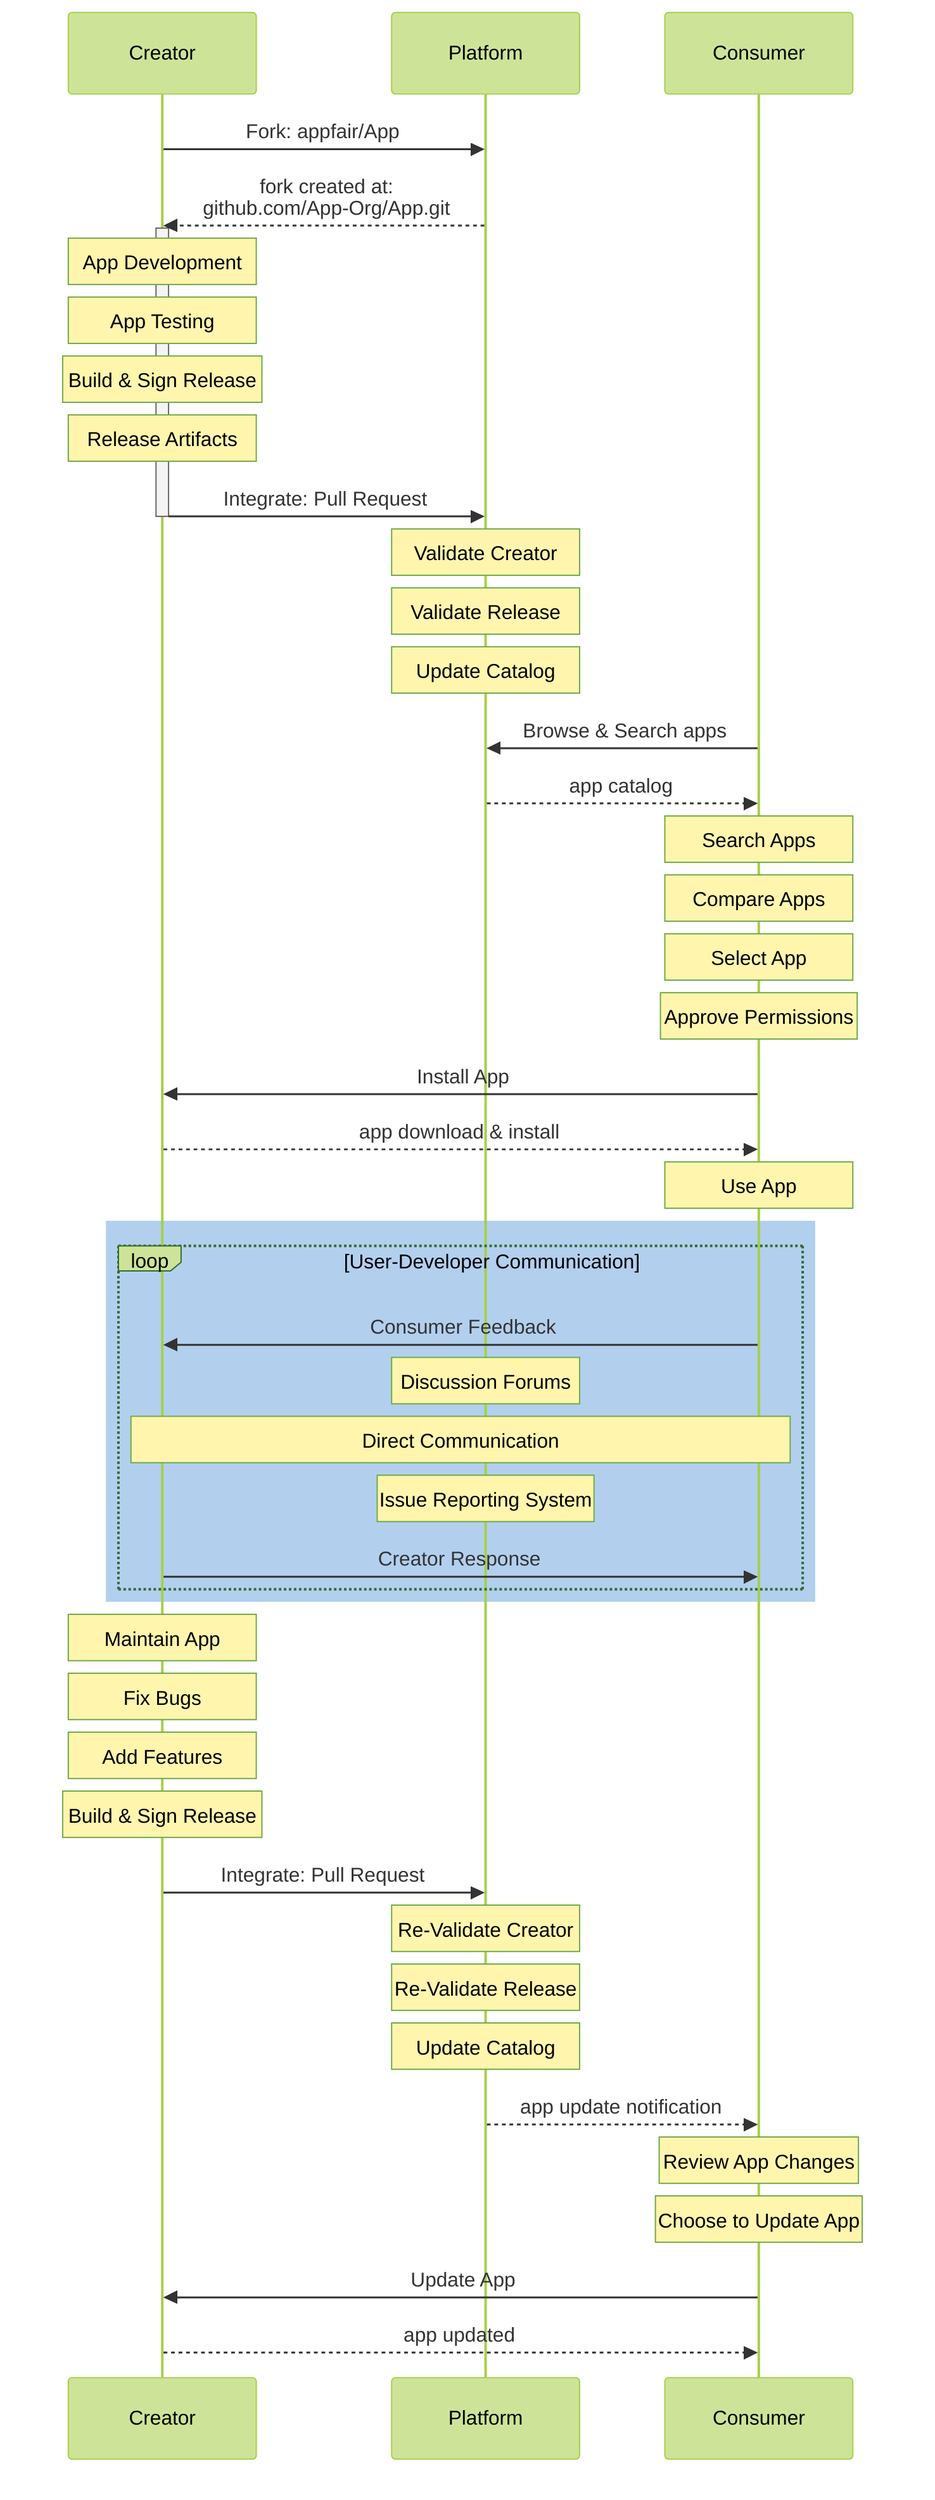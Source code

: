%%{init: { 'logLevel': 'debug', 'theme': 'forest' } }%%
sequenceDiagram
    %% see: https://mermaid-js.github.io/mermaid/#/sequenceDiagram
    Creator->>Platform: Fork: appfair/App
    Platform-->>Creator: fork created at:<br />github.com/App-Org/App.git
    activate Creator
    Note over Creator: App Development
    Note over Creator: App Testing
    Note over Creator: Build & Sign Release
    Note over Creator: Release Artifacts
    Creator->>Platform: Integrate: Pull Request
    deactivate Creator
    Note over Platform: Validate Creator
    Note over Platform: Validate Release
    Note over Platform: Update Catalog
    Consumer->>Platform: Browse & Search apps
    Platform-->>Consumer: app catalog
    Note over Consumer: Search Apps
    Note over Consumer: Compare Apps
    Note over Consumer: Select App
    Note over Consumer: Approve Permissions
    Consumer->>Creator: Install App
    Creator-->>Consumer: app download & install
    Note over Consumer: Use App

    rect rgb(0, 100, 200, 0.3)
        loop User-Developer Communication
            Consumer->>Creator: Consumer Feedback
                Note over Platform: Discussion Forums
                Note over Creator,Consumer: Direct Communication
                Note over Platform: Issue Reporting System
            Creator->>Consumer: Creator Response
        end
    end

    Note over Creator: Maintain App
    Note over Creator: Fix Bugs
    Note over Creator: Add Features
    Note over Creator: Build & Sign Release
    Creator->>Platform: Integrate: Pull Request
    Note over Platform: Re-Validate Creator
    Note over Platform: Re-Validate Release
    Note over Platform: Update Catalog
    Platform-->>Consumer: app update notification
    Note over Consumer: Review App Changes
    Note over Consumer: Choose to Update App
    Consumer->>Creator: Update App
    Creator-->>Consumer: app updated